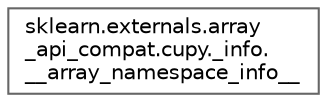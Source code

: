 digraph "Graphical Class Hierarchy"
{
 // LATEX_PDF_SIZE
  bgcolor="transparent";
  edge [fontname=Helvetica,fontsize=10,labelfontname=Helvetica,labelfontsize=10];
  node [fontname=Helvetica,fontsize=10,shape=box,height=0.2,width=0.4];
  rankdir="LR";
  Node0 [id="Node000000",label="sklearn.externals.array\l_api_compat.cupy._info.\l__array_namespace_info__",height=0.2,width=0.4,color="grey40", fillcolor="white", style="filled",URL="$d8/d38/classsklearn_1_1externals_1_1array__api__compat_1_1cupy_1_1__info_1_1____array__namespace__info____.html",tooltip=" "];
}
